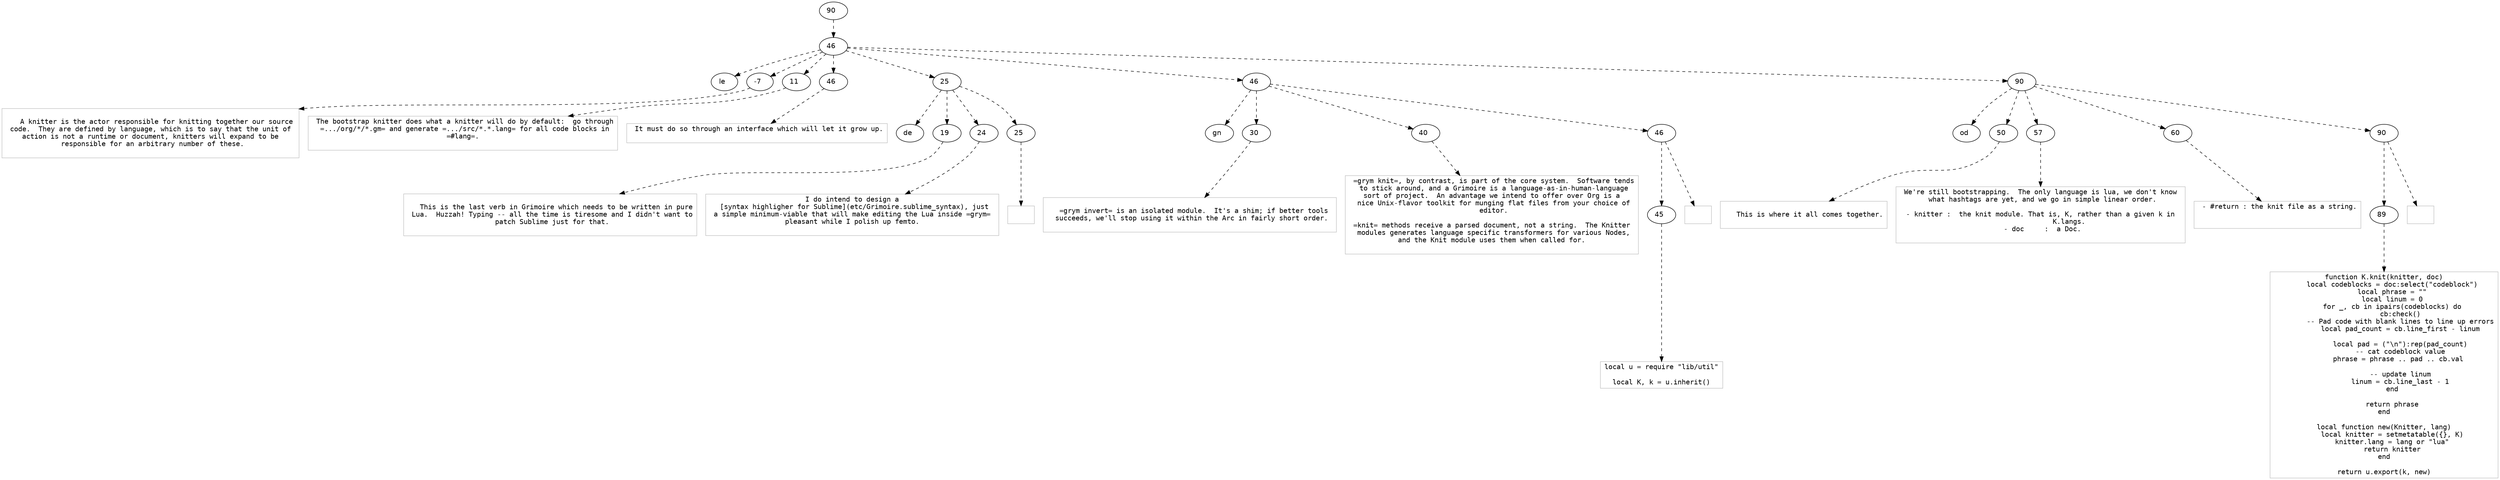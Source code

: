digraph hierarchy {

node [fontname=Helvetica]
edge [style=dashed]

doc_0 [label="90  "]

doc_0 -> { section_1}
{rank=same; section_1}

section_1 [label="46  "]

section_1 -> { header_2 block_3 block_4 block_5 section_6 section_7 section_8}
{rank=same; header_2 block_3 block_4 block_5 section_6 section_7 section_8}

header_2 [label="le  "]
block_3 [label="-7  "]
block_4 [label="11  "]
block_5 [label="46  "]
section_6 [label="25  "]
section_7 [label="46  "]
section_8 [label="90  "]


block_3 -> leaf_9
leaf_9  [color=Gray,shape=rectangle,fontname=Inconsolata,label="
   A knitter is the actor responsible for knitting together our source
 code.  They are defined by language, which is to say that the unit of 
 action is not a runtime or document, knitters will expand to be 
 responsible for an arbitrary number of these.

"]
block_4 -> leaf_10
leaf_10  [color=Gray,shape=rectangle,fontname=Inconsolata,label=" The bootstrap knitter does what a knitter will do by default:  go through
 =.../org/*/*.gm= and generate =.../src/*.*.lang= for all code blocks in
 =#lang=. 

"]
block_5 -> leaf_11
leaf_11  [color=Gray,shape=rectangle,fontname=Inconsolata,label=" It must do so through an interface which will let it grow up.

"]section_6 -> { header_12 block_13 block_14 block_15}
{rank=same; header_12 block_13 block_14 block_15}

header_12 [label="de  "]
block_13 [label="19  "]
block_14 [label="24  "]
block_15 [label="25  "]


block_13 -> leaf_16
leaf_16  [color=Gray,shape=rectangle,fontname=Inconsolata,label="
   This is the last verb in Grimoire which needs to be written in pure
 Lua.  Huzzah! Typing -- all the time is tiresome and I didn't want to
 patch Sublime just for that.

"]
block_14 -> leaf_17
leaf_17  [color=Gray,shape=rectangle,fontname=Inconsolata,label=" I do intend to design a 
 [syntax highligher for Sublime](etc/Grimoire.sublime_syntax), just
 a simple minimum-viable that will make editing the Lua inside =grym= 
 pleasant while I polish up femto. 

"]
block_15 -> leaf_18
leaf_18  [color=Gray,shape=rectangle,fontname=Inconsolata,label=" 
"]section_7 -> { header_19 block_20 block_21 block_22}
{rank=same; header_19 block_20 block_21 block_22}

header_19 [label="gn  "]
block_20 [label="30  "]
block_21 [label="40  "]
block_22 [label="46  "]


block_20 -> leaf_23
leaf_23  [color=Gray,shape=rectangle,fontname=Inconsolata,label="
   =grym invert= is an isolated module.  It's a shim; if better tools 
 succeeds, we'll stop using it within the Arc in fairly short order.

"]
block_21 -> leaf_24
leaf_24  [color=Gray,shape=rectangle,fontname=Inconsolata,label=" =grym knit=, by contrast, is part of the core system.  Software tends
 to stick around, and a Grimoire is a language-as-in-human-language
 sort of project.  An advantage we intend to offer over Org is a 
 nice Unix-flavor toolkit for munging flat files from your choice of
 editor.
 
 =knit= methods receive a parsed document, not a string.  The Knitter 
 modules generates language specific transformers for various Nodes,
 and the Knit module uses them when called for. 

"]block_22 -> { codeblock_25}
{rank=same; codeblock_25}

codeblock_25 [label="45  "]


codeblock_25 -> leaf_26
leaf_26  [color=Gray,shape=rectangle,fontname=Inconsolata,label="local u = require \"lib/util\"

local K, k = u.inherit()
"]
block_22 -> leaf_27
leaf_27  [color=Gray,shape=rectangle,fontname=Inconsolata,label="
"]section_8 -> { header_28 block_29 block_30 block_31 block_32}
{rank=same; header_28 block_29 block_30 block_31 block_32}

header_28 [label="od  "]
block_29 [label="50  "]
block_30 [label="57  "]
block_31 [label="60  "]
block_32 [label="90  "]


block_29 -> leaf_33
leaf_33  [color=Gray,shape=rectangle,fontname=Inconsolata,label="
   This is where it all comes together.

"]
block_30 -> leaf_34
leaf_34  [color=Gray,shape=rectangle,fontname=Inconsolata,label=" We're still bootstrapping.  The only language is lua, we don't know 
 what hashtags are yet, and we go in simple linear order.
 
 - knitter :  the knit module. That is, K, rather than a given k in 
              K.langs.
 - doc     :  a Doc.

"]
block_31 -> leaf_35
leaf_35  [color=Gray,shape=rectangle,fontname=Inconsolata,label=" - #return : the knit file as a string.


"]block_32 -> { codeblock_36}
{rank=same; codeblock_36}

codeblock_36 [label="89  "]


codeblock_36 -> leaf_37
leaf_37  [color=Gray,shape=rectangle,fontname=Inconsolata,label="function K.knit(knitter, doc)
    local codeblocks = doc:select(\"codeblock\")
    local phrase = \"\"
    local linum = 0
    for _, cb in ipairs(codeblocks) do
        cb:check()
        -- Pad code with blank lines to line up errors
        local pad_count = cb.line_first - linum

        local pad = (\"\\n\"):rep(pad_count)
        -- cat codeblock value
        phrase = phrase .. pad .. cb.val 

        -- update linum
        linum = cb.line_last - 1
    end

    return phrase
end

local function new(Knitter, lang)
    local knitter = setmetatable({}, K)
    knitter.lang = lang or \"lua\"
    return knitter
end

return u.export(k, new)
"]
block_32 -> leaf_38
leaf_38  [color=Gray,shape=rectangle,fontname=Inconsolata,label="
"]
}
